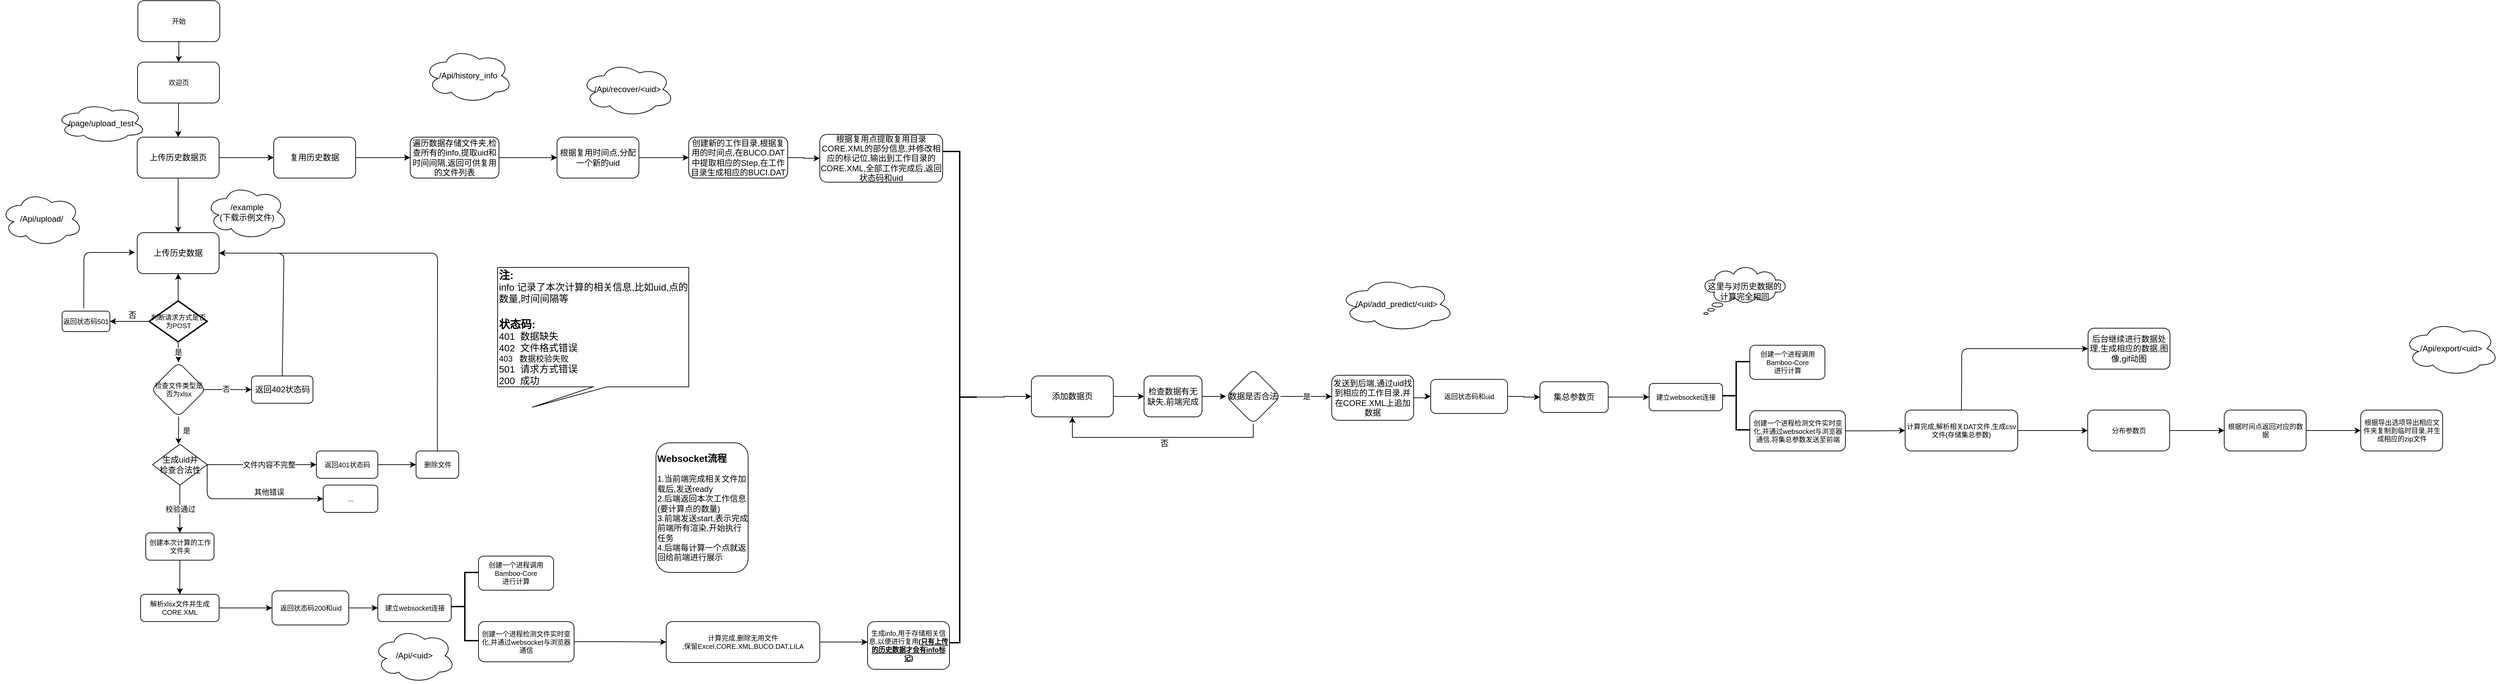 <mxfile version="14.6.9" type="github">
  <diagram name="Page-1" id="8ce9d11a-91a2-4d17-14d8-a56ed91bf033">
    <mxGraphModel dx="1038" dy="548" grid="1" gridSize="10" guides="1" tooltips="1" connect="1" arrows="1" fold="1" page="1" pageScale="1" pageWidth="1100" pageHeight="850" background="#ffffff" math="0" shadow="0">
      <root>
        <mxCell id="0" />
        <mxCell id="1" parent="0" />
        <mxCell id="sjyRoW3ZskKWko0Uvv0J-6" value="" style="edgeStyle=orthogonalEdgeStyle;rounded=0;orthogonalLoop=1;jettySize=auto;html=1;" parent="1" source="sjyRoW3ZskKWko0Uvv0J-1" target="sjyRoW3ZskKWko0Uvv0J-5" edge="1">
          <mxGeometry relative="1" as="geometry" />
        </mxCell>
        <mxCell id="sjyRoW3ZskKWko0Uvv0J-8" value="" style="edgeStyle=orthogonalEdgeStyle;rounded=0;orthogonalLoop=1;jettySize=auto;html=1;" parent="1" source="sjyRoW3ZskKWko0Uvv0J-1" target="sjyRoW3ZskKWko0Uvv0J-7" edge="1">
          <mxGeometry relative="1" as="geometry" />
        </mxCell>
        <mxCell id="sjyRoW3ZskKWko0Uvv0J-1" value="上传历史数据页" style="rounded=1;whiteSpace=wrap;html=1;" parent="1" vertex="1">
          <mxGeometry x="220" y="200" width="120" height="60" as="geometry" />
        </mxCell>
        <mxCell id="sjyRoW3ZskKWko0Uvv0J-5" value="上传历史数据" style="rounded=1;whiteSpace=wrap;html=1;" parent="1" vertex="1">
          <mxGeometry x="220" y="340" width="120" height="60" as="geometry" />
        </mxCell>
        <mxCell id="sjyRoW3ZskKWko0Uvv0J-60" value="" style="edgeStyle=orthogonalEdgeStyle;rounded=0;orthogonalLoop=1;jettySize=auto;html=1;fontSize=10;" parent="1" source="sjyRoW3ZskKWko0Uvv0J-7" target="sjyRoW3ZskKWko0Uvv0J-59" edge="1">
          <mxGeometry relative="1" as="geometry" />
        </mxCell>
        <mxCell id="sjyRoW3ZskKWko0Uvv0J-7" value="复用历史数据" style="rounded=1;whiteSpace=wrap;html=1;" parent="1" vertex="1">
          <mxGeometry x="420" y="200" width="120" height="60" as="geometry" />
        </mxCell>
        <mxCell id="sjyRoW3ZskKWko0Uvv0J-9" value="&lt;font style=&quot;font-size: 10px;&quot;&gt;检查文件类型是否为xlsx&lt;/font&gt;" style="rhombus;whiteSpace=wrap;html=1;rounded=1;fontSize=10;" parent="1" vertex="1">
          <mxGeometry x="240.5" y="530" width="80" height="80" as="geometry" />
        </mxCell>
        <mxCell id="sjyRoW3ZskKWko0Uvv0J-11" value="" style="endArrow=classic;html=1;exitX=0.415;exitY=0.993;exitDx=0;exitDy=0;exitPerimeter=0;" parent="1" edge="1">
          <mxGeometry relative="1" as="geometry">
            <mxPoint x="280.7" y="609.44" as="sourcePoint" />
            <mxPoint x="280.5" y="650" as="targetPoint" />
          </mxGeometry>
        </mxCell>
        <mxCell id="sjyRoW3ZskKWko0Uvv0J-12" value="是" style="edgeLabel;resizable=0;html=1;align=center;verticalAlign=middle;" parent="sjyRoW3ZskKWko0Uvv0J-11" connectable="0" vertex="1">
          <mxGeometry relative="1" as="geometry">
            <mxPoint x="11" as="offset" />
          </mxGeometry>
        </mxCell>
        <mxCell id="sjyRoW3ZskKWko0Uvv0J-13" value="" style="endArrow=classic;html=1;exitX=1;exitY=0.5;exitDx=0;exitDy=0;" parent="1" edge="1">
          <mxGeometry relative="1" as="geometry">
            <mxPoint x="317.5" y="570" as="sourcePoint" />
            <mxPoint x="387.5" y="570" as="targetPoint" />
            <Array as="points">
              <mxPoint x="347.5" y="570" />
            </Array>
          </mxGeometry>
        </mxCell>
        <mxCell id="sjyRoW3ZskKWko0Uvv0J-14" value="否" style="edgeLabel;resizable=0;html=1;align=center;verticalAlign=middle;" parent="sjyRoW3ZskKWko0Uvv0J-13" connectable="0" vertex="1">
          <mxGeometry relative="1" as="geometry">
            <mxPoint x="-3" y="-1" as="offset" />
          </mxGeometry>
        </mxCell>
        <mxCell id="sjyRoW3ZskKWko0Uvv0J-15" value="返回402状态码" style="rounded=1;whiteSpace=wrap;html=1;" parent="1" vertex="1">
          <mxGeometry x="387.5" y="550" width="90" height="40" as="geometry" />
        </mxCell>
        <mxCell id="sjyRoW3ZskKWko0Uvv0J-17" value="" style="endArrow=classic;html=1;exitX=0.5;exitY=0;exitDx=0;exitDy=0;entryX=1;entryY=0.5;entryDx=0;entryDy=0;" parent="1" source="sjyRoW3ZskKWko0Uvv0J-15" target="sjyRoW3ZskKWko0Uvv0J-5" edge="1">
          <mxGeometry width="50" height="50" relative="1" as="geometry">
            <mxPoint x="410" y="480" as="sourcePoint" />
            <mxPoint x="420" y="400" as="targetPoint" />
            <Array as="points">
              <mxPoint x="435" y="370" />
            </Array>
          </mxGeometry>
        </mxCell>
        <mxCell id="sjyRoW3ZskKWko0Uvv0J-18" value="生成uid并&lt;br&gt;检查合法性" style="rhombus;whiteSpace=wrap;html=1;" parent="1" vertex="1">
          <mxGeometry x="242.5" y="650" width="80" height="60" as="geometry" />
        </mxCell>
        <mxCell id="sjyRoW3ZskKWko0Uvv0J-22" value="" style="endArrow=classic;html=1;fontSize=10;entryX=0;entryY=0.5;entryDx=0;entryDy=0;" parent="1" target="sjyRoW3ZskKWko0Uvv0J-24" edge="1">
          <mxGeometry relative="1" as="geometry">
            <mxPoint x="322.5" y="680" as="sourcePoint" />
            <mxPoint x="442.5" y="680" as="targetPoint" />
          </mxGeometry>
        </mxCell>
        <mxCell id="sjyRoW3ZskKWko0Uvv0J-23" value="文件内容不完整" style="edgeLabel;resizable=0;html=1;align=center;verticalAlign=middle;" parent="sjyRoW3ZskKWko0Uvv0J-22" connectable="0" vertex="1">
          <mxGeometry relative="1" as="geometry">
            <mxPoint x="10" as="offset" />
          </mxGeometry>
        </mxCell>
        <mxCell id="ibiOvaf428c_ur1__1NF-15" value="" style="edgeStyle=orthogonalEdgeStyle;rounded=0;orthogonalLoop=1;jettySize=auto;html=1;" parent="1" source="sjyRoW3ZskKWko0Uvv0J-24" target="ibiOvaf428c_ur1__1NF-14" edge="1">
          <mxGeometry relative="1" as="geometry" />
        </mxCell>
        <mxCell id="sjyRoW3ZskKWko0Uvv0J-24" value="返回401状态码" style="rounded=1;whiteSpace=wrap;html=1;fontSize=10;" parent="1" vertex="1">
          <mxGeometry x="482.5" y="660" width="90" height="40" as="geometry" />
        </mxCell>
        <mxCell id="sjyRoW3ZskKWko0Uvv0J-25" value="" style="endArrow=classic;html=1;fontSize=10;exitX=1;exitY=0.5;exitDx=0;exitDy=0;entryX=0;entryY=0.5;entryDx=0;entryDy=0;" parent="1" source="sjyRoW3ZskKWko0Uvv0J-18" target="sjyRoW3ZskKWko0Uvv0J-27" edge="1">
          <mxGeometry relative="1" as="geometry">
            <mxPoint x="352.5" y="730" as="sourcePoint" />
            <mxPoint x="452.5" y="730" as="targetPoint" />
            <Array as="points">
              <mxPoint x="322.5" y="730" />
            </Array>
          </mxGeometry>
        </mxCell>
        <mxCell id="sjyRoW3ZskKWko0Uvv0J-26" value="其他错误" style="edgeLabel;resizable=0;html=1;align=center;verticalAlign=middle;" parent="sjyRoW3ZskKWko0Uvv0J-25" connectable="0" vertex="1">
          <mxGeometry relative="1" as="geometry">
            <mxPoint x="30" y="-10" as="offset" />
          </mxGeometry>
        </mxCell>
        <mxCell id="sjyRoW3ZskKWko0Uvv0J-27" value="..." style="rounded=1;whiteSpace=wrap;html=1;fontSize=10;" parent="1" vertex="1">
          <mxGeometry x="492.5" y="710" width="80" height="40" as="geometry" />
        </mxCell>
        <mxCell id="sjyRoW3ZskKWko0Uvv0J-30" value="" style="endArrow=classic;html=1;fontSize=10;exitX=0.5;exitY=1;exitDx=0;exitDy=0;" parent="1" source="sjyRoW3ZskKWko0Uvv0J-18" edge="1">
          <mxGeometry relative="1" as="geometry">
            <mxPoint x="232.5" y="790" as="sourcePoint" />
            <mxPoint x="282.5" y="780" as="targetPoint" />
          </mxGeometry>
        </mxCell>
        <mxCell id="sjyRoW3ZskKWko0Uvv0J-31" value="校验通过" style="edgeLabel;resizable=0;html=1;align=center;verticalAlign=middle;" parent="sjyRoW3ZskKWko0Uvv0J-30" connectable="0" vertex="1">
          <mxGeometry relative="1" as="geometry" />
        </mxCell>
        <mxCell id="sjyRoW3ZskKWko0Uvv0J-34" value="" style="edgeStyle=orthogonalEdgeStyle;rounded=0;orthogonalLoop=1;jettySize=auto;html=1;fontSize=10;" parent="1" source="sjyRoW3ZskKWko0Uvv0J-32" target="sjyRoW3ZskKWko0Uvv0J-33" edge="1">
          <mxGeometry relative="1" as="geometry" />
        </mxCell>
        <mxCell id="sjyRoW3ZskKWko0Uvv0J-32" value="创建本次计算的工作文件夹" style="rounded=1;whiteSpace=wrap;html=1;fontSize=10;" parent="1" vertex="1">
          <mxGeometry x="232.5" y="780" width="100" height="40" as="geometry" />
        </mxCell>
        <mxCell id="sjyRoW3ZskKWko0Uvv0J-49" value="" style="edgeStyle=orthogonalEdgeStyle;rounded=0;orthogonalLoop=1;jettySize=auto;html=1;fontSize=10;" parent="1" source="sjyRoW3ZskKWko0Uvv0J-33" target="sjyRoW3ZskKWko0Uvv0J-48" edge="1">
          <mxGeometry relative="1" as="geometry" />
        </mxCell>
        <mxCell id="sjyRoW3ZskKWko0Uvv0J-33" value="解析xlsx文件并生成CORE.XML" style="rounded=1;whiteSpace=wrap;html=1;fontSize=10;" parent="1" vertex="1">
          <mxGeometry x="225" y="870" width="115" height="40" as="geometry" />
        </mxCell>
        <mxCell id="sjyRoW3ZskKWko0Uvv0J-36" value="" style="edgeStyle=orthogonalEdgeStyle;rounded=0;orthogonalLoop=1;jettySize=auto;html=1;fontSize=10;" parent="1" source="sjyRoW3ZskKWko0Uvv0J-35" target="sjyRoW3ZskKWko0Uvv0J-5" edge="1">
          <mxGeometry relative="1" as="geometry" />
        </mxCell>
        <mxCell id="sjyRoW3ZskKWko0Uvv0J-42" value="" style="edgeStyle=orthogonalEdgeStyle;rounded=0;orthogonalLoop=1;jettySize=auto;html=1;fontSize=10;" parent="1" source="sjyRoW3ZskKWko0Uvv0J-35" target="sjyRoW3ZskKWko0Uvv0J-41" edge="1">
          <mxGeometry relative="1" as="geometry" />
        </mxCell>
        <mxCell id="sjyRoW3ZskKWko0Uvv0J-35" value="判断请求方式是否为POST" style="strokeWidth=2;html=1;shape=mxgraph.flowchart.decision;whiteSpace=wrap;fontSize=10;" parent="1" vertex="1">
          <mxGeometry x="237.5" y="440" width="85" height="60" as="geometry" />
        </mxCell>
        <mxCell id="sjyRoW3ZskKWko0Uvv0J-39" value="" style="endArrow=classic;html=1;fontSize=10;exitX=0.5;exitY=1;exitDx=0;exitDy=0;exitPerimeter=0;entryX=0.5;entryY=0;entryDx=0;entryDy=0;" parent="1" source="sjyRoW3ZskKWko0Uvv0J-35" target="sjyRoW3ZskKWko0Uvv0J-9" edge="1">
          <mxGeometry relative="1" as="geometry">
            <mxPoint x="280" y="520" as="sourcePoint" />
            <mxPoint x="380" y="520" as="targetPoint" />
          </mxGeometry>
        </mxCell>
        <mxCell id="sjyRoW3ZskKWko0Uvv0J-40" value="是" style="edgeLabel;resizable=0;html=1;align=center;verticalAlign=middle;" parent="sjyRoW3ZskKWko0Uvv0J-39" connectable="0" vertex="1">
          <mxGeometry relative="1" as="geometry" />
        </mxCell>
        <mxCell id="sjyRoW3ZskKWko0Uvv0J-41" value="返回状态码501" style="rounded=1;whiteSpace=wrap;html=1;fontSize=10;" parent="1" vertex="1">
          <mxGeometry x="110" y="455" width="70" height="30" as="geometry" />
        </mxCell>
        <mxCell id="sjyRoW3ZskKWko0Uvv0J-43" value="" style="endArrow=classic;html=1;fontSize=10;exitX=0.452;exitY=-0.139;exitDx=0;exitDy=0;exitPerimeter=0;entryX=-0.028;entryY=0.483;entryDx=0;entryDy=0;entryPerimeter=0;" parent="1" source="sjyRoW3ZskKWko0Uvv0J-41" target="sjyRoW3ZskKWko0Uvv0J-5" edge="1">
          <mxGeometry width="50" height="50" relative="1" as="geometry">
            <mxPoint x="130" y="440" as="sourcePoint" />
            <mxPoint x="180" y="390" as="targetPoint" />
            <Array as="points">
              <mxPoint x="142" y="369" />
            </Array>
          </mxGeometry>
        </mxCell>
        <mxCell id="sjyRoW3ZskKWko0Uvv0J-46" value="" style="edgeStyle=orthogonalEdgeStyle;rounded=0;orthogonalLoop=1;jettySize=auto;html=1;fontSize=10;" parent="1" source="sjyRoW3ZskKWko0Uvv0J-44" target="sjyRoW3ZskKWko0Uvv0J-45" edge="1">
          <mxGeometry relative="1" as="geometry" />
        </mxCell>
        <mxCell id="sjyRoW3ZskKWko0Uvv0J-44" value="开始" style="rounded=1;whiteSpace=wrap;html=1;fontSize=10;" parent="1" vertex="1">
          <mxGeometry x="221" width="120" height="60" as="geometry" />
        </mxCell>
        <mxCell id="sjyRoW3ZskKWko0Uvv0J-47" value="" style="edgeStyle=orthogonalEdgeStyle;rounded=0;orthogonalLoop=1;jettySize=auto;html=1;fontSize=10;" parent="1" source="sjyRoW3ZskKWko0Uvv0J-45" target="sjyRoW3ZskKWko0Uvv0J-1" edge="1">
          <mxGeometry relative="1" as="geometry" />
        </mxCell>
        <mxCell id="sjyRoW3ZskKWko0Uvv0J-45" value="欢迎页" style="whiteSpace=wrap;html=1;rounded=1;fontSize=10;" parent="1" vertex="1">
          <mxGeometry x="220.5" y="90" width="120" height="60" as="geometry" />
        </mxCell>
        <mxCell id="sjyRoW3ZskKWko0Uvv0J-52" value="" style="edgeStyle=orthogonalEdgeStyle;rounded=0;orthogonalLoop=1;jettySize=auto;html=1;fontSize=10;" parent="1" source="sjyRoW3ZskKWko0Uvv0J-48" target="sjyRoW3ZskKWko0Uvv0J-51" edge="1">
          <mxGeometry relative="1" as="geometry" />
        </mxCell>
        <mxCell id="sjyRoW3ZskKWko0Uvv0J-48" value="返回状态码200和uid" style="whiteSpace=wrap;html=1;rounded=1;fontSize=10;" parent="1" vertex="1">
          <mxGeometry x="417.5" y="865" width="112.5" height="50" as="geometry" />
        </mxCell>
        <mxCell id="sjyRoW3ZskKWko0Uvv0J-50" value="&lt;span&gt;创建一个进程调用Bamboo-Core&lt;br&gt;进行计算&lt;/span&gt;" style="rounded=1;whiteSpace=wrap;html=1;fontSize=10;" parent="1" vertex="1">
          <mxGeometry x="720" y="814" width="110" height="50" as="geometry" />
        </mxCell>
        <mxCell id="sjyRoW3ZskKWko0Uvv0J-51" value="建立websocket连接" style="whiteSpace=wrap;html=1;rounded=1;fontSize=10;" parent="1" vertex="1">
          <mxGeometry x="572.5" y="870" width="107.5" height="40" as="geometry" />
        </mxCell>
        <mxCell id="sjyRoW3ZskKWko0Uvv0J-58" value="" style="edgeStyle=orthogonalEdgeStyle;rounded=0;orthogonalLoop=1;jettySize=auto;html=1;fontSize=10;" parent="1" source="sjyRoW3ZskKWko0Uvv0J-53" target="sjyRoW3ZskKWko0Uvv0J-57" edge="1">
          <mxGeometry relative="1" as="geometry" />
        </mxCell>
        <mxCell id="sjyRoW3ZskKWko0Uvv0J-53" value="创建一个进程检测文件实时变化,并通过websocket与浏览器通信" style="rounded=1;whiteSpace=wrap;html=1;fontSize=10;" parent="1" vertex="1">
          <mxGeometry x="720" y="910" width="140" height="59" as="geometry" />
        </mxCell>
        <mxCell id="sjyRoW3ZskKWko0Uvv0J-54" value="" style="strokeWidth=2;html=1;shape=mxgraph.flowchart.annotation_2;align=left;labelPosition=right;pointerEvents=1;fontSize=10;" parent="1" vertex="1">
          <mxGeometry x="680" y="838" width="40" height="100" as="geometry" />
        </mxCell>
        <mxCell id="N0Wv4M1Y-z_XW3o_LYuf-2" value="" style="edgeStyle=orthogonalEdgeStyle;rounded=0;orthogonalLoop=1;jettySize=auto;html=1;" edge="1" parent="1" source="sjyRoW3ZskKWko0Uvv0J-57" target="N0Wv4M1Y-z_XW3o_LYuf-1">
          <mxGeometry relative="1" as="geometry">
            <Array as="points">
              <mxPoint x="1240" y="940" />
              <mxPoint x="1240" y="940" />
            </Array>
          </mxGeometry>
        </mxCell>
        <mxCell id="sjyRoW3ZskKWko0Uvv0J-57" value="计算完成,删除无用文件&lt;br&gt;,保留Excel,CORE.XML,BUCO.DAT,LILA" style="whiteSpace=wrap;html=1;rounded=1;fontSize=10;" parent="1" vertex="1">
          <mxGeometry x="995" y="910" width="225" height="60" as="geometry" />
        </mxCell>
        <mxCell id="sjyRoW3ZskKWko0Uvv0J-62" value="" style="edgeStyle=orthogonalEdgeStyle;rounded=0;orthogonalLoop=1;jettySize=auto;html=1;fontSize=10;" parent="1" source="sjyRoW3ZskKWko0Uvv0J-59" target="sjyRoW3ZskKWko0Uvv0J-61" edge="1">
          <mxGeometry relative="1" as="geometry" />
        </mxCell>
        <mxCell id="sjyRoW3ZskKWko0Uvv0J-59" value="遍历数据存储文件夹,检查所有的info,提取uid和时间间隔,返回可供复用的文件列表" style="rounded=1;whiteSpace=wrap;html=1;" parent="1" vertex="1">
          <mxGeometry x="620" y="200" width="130" height="60" as="geometry" />
        </mxCell>
        <mxCell id="sjyRoW3ZskKWko0Uvv0J-64" value="" style="edgeStyle=orthogonalEdgeStyle;rounded=0;orthogonalLoop=1;jettySize=auto;html=1;fontSize=10;" parent="1" source="sjyRoW3ZskKWko0Uvv0J-61" target="sjyRoW3ZskKWko0Uvv0J-63" edge="1">
          <mxGeometry relative="1" as="geometry" />
        </mxCell>
        <mxCell id="sjyRoW3ZskKWko0Uvv0J-61" value="根据复用时间点,分配一个新的uid" style="rounded=1;whiteSpace=wrap;html=1;" parent="1" vertex="1">
          <mxGeometry x="835" y="200" width="120" height="60" as="geometry" />
        </mxCell>
        <mxCell id="N0Wv4M1Y-z_XW3o_LYuf-6" value="" style="edgeStyle=orthogonalEdgeStyle;rounded=0;orthogonalLoop=1;jettySize=auto;html=1;" edge="1" parent="1" source="sjyRoW3ZskKWko0Uvv0J-63" target="N0Wv4M1Y-z_XW3o_LYuf-5">
          <mxGeometry relative="1" as="geometry" />
        </mxCell>
        <mxCell id="sjyRoW3ZskKWko0Uvv0J-63" value="创建新的工作目录,根据复用的时间点,在BUCO.DAT中提取相应的Step,在工作目录生成相应的BUCI.DAT" style="rounded=1;whiteSpace=wrap;html=1;" parent="1" vertex="1">
          <mxGeometry x="1028" y="200" width="145" height="60" as="geometry" />
        </mxCell>
        <mxCell id="N0Wv4M1Y-z_XW3o_LYuf-4" value="" style="edgeStyle=orthogonalEdgeStyle;rounded=0;orthogonalLoop=1;jettySize=auto;html=1;" edge="1" parent="1" source="sjyRoW3ZskKWko0Uvv0J-65" target="sjyRoW3ZskKWko0Uvv0J-67">
          <mxGeometry relative="1" as="geometry" />
        </mxCell>
        <mxCell id="sjyRoW3ZskKWko0Uvv0J-65" value="" style="strokeWidth=2;html=1;shape=mxgraph.flowchart.annotation_2;align=left;labelPosition=right;pointerEvents=1;fontSize=10;rotation=-180;" parent="1" vertex="1">
          <mxGeometry x="1400" y="221" width="50" height="720" as="geometry" />
        </mxCell>
        <mxCell id="sjyRoW3ZskKWko0Uvv0J-66" value="&lt;font&gt;&lt;font style=&quot;font-size: 16px&quot;&gt;&lt;b&gt;注:&lt;/b&gt;&lt;/font&gt;&lt;br&gt;&lt;span style=&quot;font-size: 14px&quot;&gt;info 记录了本次计算的相关信息,比如uid,点的数量,时间间隔等&lt;/span&gt;&lt;br&gt;&lt;b&gt;&lt;font style=&quot;font-size: 16px&quot;&gt;&lt;br&gt;状态码:&lt;/font&gt;&lt;/b&gt;&lt;br&gt;&lt;span style=&quot;font-size: 14px&quot;&gt;401&amp;nbsp; 数据缺失&lt;/span&gt;&lt;br&gt;&lt;span style=&quot;font-size: 14px&quot;&gt;402&amp;nbsp; 文件格式错误&lt;br&gt;&lt;/span&gt;403&amp;nbsp; &amp;nbsp;数据校验失败&lt;br&gt;&lt;span style=&quot;font-size: 14px&quot;&gt;501&amp;nbsp; 请求方式错误&lt;/span&gt;&lt;br&gt;&lt;span style=&quot;font-size: 14px&quot;&gt;200&amp;nbsp; 成功&lt;/span&gt;&lt;/font&gt;" style="shape=callout;whiteSpace=wrap;html=1;perimeter=calloutPerimeter;fontSize=12;position2=0.18;align=left;" parent="1" vertex="1">
          <mxGeometry x="748" y="391" width="280" height="205" as="geometry" />
        </mxCell>
        <mxCell id="sjyRoW3ZskKWko0Uvv0J-69" value="" style="edgeStyle=orthogonalEdgeStyle;rounded=0;orthogonalLoop=1;jettySize=auto;html=1;fontSize=12;" parent="1" source="sjyRoW3ZskKWko0Uvv0J-67" edge="1">
          <mxGeometry relative="1" as="geometry">
            <mxPoint x="1695" y="580" as="targetPoint" />
          </mxGeometry>
        </mxCell>
        <mxCell id="sjyRoW3ZskKWko0Uvv0J-67" value="添加数据页" style="rounded=1;whiteSpace=wrap;html=1;fontSize=12;" parent="1" vertex="1">
          <mxGeometry x="1530" y="550" width="120" height="60" as="geometry" />
        </mxCell>
        <mxCell id="sjyRoW3ZskKWko0Uvv0J-71" value="" style="edgeStyle=orthogonalEdgeStyle;rounded=0;orthogonalLoop=1;jettySize=auto;html=1;fontSize=12;" parent="1" source="sjyRoW3ZskKWko0Uvv0J-68" target="sjyRoW3ZskKWko0Uvv0J-70" edge="1">
          <mxGeometry relative="1" as="geometry" />
        </mxCell>
        <mxCell id="sjyRoW3ZskKWko0Uvv0J-68" value="检查数据有无缺失,前端完成" style="whiteSpace=wrap;html=1;rounded=1;" parent="1" vertex="1">
          <mxGeometry x="1695" y="550" width="85" height="60" as="geometry" />
        </mxCell>
        <mxCell id="sjyRoW3ZskKWko0Uvv0J-78" value="" style="edgeStyle=orthogonalEdgeStyle;rounded=0;orthogonalLoop=1;jettySize=auto;html=1;fontSize=12;entryX=0.5;entryY=1;entryDx=0;entryDy=0;" parent="1" source="sjyRoW3ZskKWko0Uvv0J-70" target="sjyRoW3ZskKWko0Uvv0J-67" edge="1">
          <mxGeometry relative="1" as="geometry">
            <mxPoint x="1855" y="660" as="targetPoint" />
            <Array as="points">
              <mxPoint x="1855" y="640" />
              <mxPoint x="1590" y="640" />
            </Array>
          </mxGeometry>
        </mxCell>
        <mxCell id="sjyRoW3ZskKWko0Uvv0J-70" value="数据是否合法" style="rhombus;whiteSpace=wrap;html=1;rounded=1;" parent="1" vertex="1">
          <mxGeometry x="1815" y="540" width="80" height="80" as="geometry" />
        </mxCell>
        <mxCell id="sjyRoW3ZskKWko0Uvv0J-80" value="否" style="text;html=1;strokeColor=none;fillColor=none;align=center;verticalAlign=middle;whiteSpace=wrap;rounded=0;fontSize=12;" parent="1" vertex="1">
          <mxGeometry x="1705" y="638" width="40" height="22" as="geometry" />
        </mxCell>
        <mxCell id="sjyRoW3ZskKWko0Uvv0J-81" value="" style="endArrow=classic;html=1;fontSize=12;" parent="1" edge="1">
          <mxGeometry relative="1" as="geometry">
            <mxPoint x="1895" y="580" as="sourcePoint" />
            <mxPoint x="1970" y="580" as="targetPoint" />
          </mxGeometry>
        </mxCell>
        <mxCell id="sjyRoW3ZskKWko0Uvv0J-82" value="是" style="edgeLabel;resizable=0;html=1;align=center;verticalAlign=middle;" parent="sjyRoW3ZskKWko0Uvv0J-81" connectable="0" vertex="1">
          <mxGeometry relative="1" as="geometry" />
        </mxCell>
        <mxCell id="sjyRoW3ZskKWko0Uvv0J-92" value="" style="edgeStyle=orthogonalEdgeStyle;rounded=0;orthogonalLoop=1;jettySize=auto;html=1;fontSize=12;" parent="1" source="sjyRoW3ZskKWko0Uvv0J-83" target="sjyRoW3ZskKWko0Uvv0J-85" edge="1">
          <mxGeometry relative="1" as="geometry" />
        </mxCell>
        <mxCell id="sjyRoW3ZskKWko0Uvv0J-83" value="发送到后端,通过uid找到相应的工作目录,并在CORE.XML上追加数据" style="rounded=1;whiteSpace=wrap;html=1;fontSize=12;" parent="1" vertex="1">
          <mxGeometry x="1970" y="549" width="120" height="66" as="geometry" />
        </mxCell>
        <mxCell id="sjyRoW3ZskKWko0Uvv0J-99" value="" style="edgeStyle=orthogonalEdgeStyle;rounded=0;orthogonalLoop=1;jettySize=auto;html=1;fontSize=12;" parent="1" source="sjyRoW3ZskKWko0Uvv0J-85" target="sjyRoW3ZskKWko0Uvv0J-98" edge="1">
          <mxGeometry relative="1" as="geometry" />
        </mxCell>
        <mxCell id="sjyRoW3ZskKWko0Uvv0J-85" value="返回状态码和uid" style="whiteSpace=wrap;html=1;rounded=1;fontSize=10;" parent="1" vertex="1">
          <mxGeometry x="2115" y="555" width="112.5" height="50" as="geometry" />
        </mxCell>
        <mxCell id="sjyRoW3ZskKWko0Uvv0J-86" value="&lt;span&gt;创建一个进程调用Bamboo-Core&lt;br&gt;进行计算&lt;/span&gt;" style="rounded=1;whiteSpace=wrap;html=1;fontSize=10;" parent="1" vertex="1">
          <mxGeometry x="2582.5" y="505" width="110" height="50" as="geometry" />
        </mxCell>
        <mxCell id="sjyRoW3ZskKWko0Uvv0J-87" value="建立websocket连接" style="whiteSpace=wrap;html=1;rounded=1;fontSize=10;" parent="1" vertex="1">
          <mxGeometry x="2435" y="561" width="107.5" height="40" as="geometry" />
        </mxCell>
        <mxCell id="sjyRoW3ZskKWko0Uvv0J-88" value="" style="edgeStyle=orthogonalEdgeStyle;rounded=0;orthogonalLoop=1;jettySize=auto;html=1;fontSize=10;" parent="1" source="sjyRoW3ZskKWko0Uvv0J-89" target="sjyRoW3ZskKWko0Uvv0J-91" edge="1">
          <mxGeometry relative="1" as="geometry" />
        </mxCell>
        <mxCell id="sjyRoW3ZskKWko0Uvv0J-89" value="创建一个进程检测文件实时变化,并通过websocket与浏览器通信,将集总参数发送至前端" style="rounded=1;whiteSpace=wrap;html=1;fontSize=10;" parent="1" vertex="1">
          <mxGeometry x="2582.5" y="601" width="140" height="59" as="geometry" />
        </mxCell>
        <mxCell id="sjyRoW3ZskKWko0Uvv0J-90" value="" style="strokeWidth=2;html=1;shape=mxgraph.flowchart.annotation_2;align=left;labelPosition=right;pointerEvents=1;fontSize=10;" parent="1" vertex="1">
          <mxGeometry x="2542.5" y="529" width="40" height="100" as="geometry" />
        </mxCell>
        <mxCell id="sjyRoW3ZskKWko0Uvv0J-94" value="" style="edgeStyle=orthogonalEdgeStyle;rounded=0;orthogonalLoop=1;jettySize=auto;html=1;fontSize=12;" parent="1" source="sjyRoW3ZskKWko0Uvv0J-91" target="sjyRoW3ZskKWko0Uvv0J-93" edge="1">
          <mxGeometry relative="1" as="geometry" />
        </mxCell>
        <mxCell id="sjyRoW3ZskKWko0Uvv0J-91" value="计算完成,解析相关DAT文件,生成csv文件(存储集总参数)" style="whiteSpace=wrap;html=1;rounded=1;fontSize=10;" parent="1" vertex="1">
          <mxGeometry x="2810" y="600" width="165" height="60" as="geometry" />
        </mxCell>
        <mxCell id="sjyRoW3ZskKWko0Uvv0J-102" value="" style="edgeStyle=orthogonalEdgeStyle;rounded=0;orthogonalLoop=1;jettySize=auto;html=1;fontSize=12;" parent="1" source="sjyRoW3ZskKWko0Uvv0J-93" target="sjyRoW3ZskKWko0Uvv0J-101" edge="1">
          <mxGeometry relative="1" as="geometry" />
        </mxCell>
        <mxCell id="sjyRoW3ZskKWko0Uvv0J-93" value="分布参数页" style="whiteSpace=wrap;html=1;rounded=1;fontSize=10;" parent="1" vertex="1">
          <mxGeometry x="3077.5" y="600" width="120" height="60" as="geometry" />
        </mxCell>
        <mxCell id="sjyRoW3ZskKWko0Uvv0J-100" value="" style="edgeStyle=orthogonalEdgeStyle;rounded=0;orthogonalLoop=1;jettySize=auto;html=1;fontSize=12;" parent="1" source="sjyRoW3ZskKWko0Uvv0J-98" target="sjyRoW3ZskKWko0Uvv0J-87" edge="1">
          <mxGeometry relative="1" as="geometry" />
        </mxCell>
        <mxCell id="sjyRoW3ZskKWko0Uvv0J-98" value="集总参数页" style="rounded=1;whiteSpace=wrap;html=1;fontSize=12;" parent="1" vertex="1">
          <mxGeometry x="2275" y="558.5" width="100" height="45" as="geometry" />
        </mxCell>
        <mxCell id="sjyRoW3ZskKWko0Uvv0J-104" value="" style="edgeStyle=orthogonalEdgeStyle;rounded=0;orthogonalLoop=1;jettySize=auto;html=1;fontSize=12;" parent="1" source="sjyRoW3ZskKWko0Uvv0J-101" target="sjyRoW3ZskKWko0Uvv0J-103" edge="1">
          <mxGeometry relative="1" as="geometry" />
        </mxCell>
        <mxCell id="sjyRoW3ZskKWko0Uvv0J-101" value="根据时间点返回对应的数据" style="whiteSpace=wrap;html=1;rounded=1;fontSize=10;" parent="1" vertex="1">
          <mxGeometry x="3277.5" y="600" width="120" height="60" as="geometry" />
        </mxCell>
        <mxCell id="sjyRoW3ZskKWko0Uvv0J-103" value="根据导出选项导出相应文件夹复制到临时目录,并生成相应的zip文件" style="whiteSpace=wrap;html=1;rounded=1;fontSize=10;" parent="1" vertex="1">
          <mxGeometry x="3477.5" y="600" width="120" height="60" as="geometry" />
        </mxCell>
        <mxCell id="ibiOvaf428c_ur1__1NF-1" value="否" style="text;html=1;strokeColor=none;fillColor=none;align=center;verticalAlign=middle;whiteSpace=wrap;rounded=0;" parent="1" vertex="1">
          <mxGeometry x="193" y="451" width="40" height="20" as="geometry" />
        </mxCell>
        <mxCell id="ibiOvaf428c_ur1__1NF-14" value="删除文件" style="whiteSpace=wrap;html=1;rounded=1;fontSize=10;" parent="1" vertex="1">
          <mxGeometry x="628.5" y="660" width="62.5" height="40" as="geometry" />
        </mxCell>
        <mxCell id="ibiOvaf428c_ur1__1NF-16" value="" style="endArrow=classic;html=1;exitX=0.5;exitY=0;exitDx=0;exitDy=0;" parent="1" source="ibiOvaf428c_ur1__1NF-14" edge="1">
          <mxGeometry width="50" height="50" relative="1" as="geometry">
            <mxPoint x="590" y="620" as="sourcePoint" />
            <mxPoint x="340" y="370" as="targetPoint" />
            <Array as="points">
              <mxPoint x="660" y="370" />
            </Array>
          </mxGeometry>
        </mxCell>
        <mxCell id="ibiOvaf428c_ur1__1NF-25" value="&lt;b style=&quot;font-size: 14px&quot;&gt;Websocket流程&lt;br&gt;&lt;/b&gt;&lt;br&gt;1.当前端完成相关文件加载后,发送ready&lt;br&gt;2.后端返回本次工作信息(要计算点的数量)&lt;br&gt;3.前端发送start,表示完成前端所有渲染,开始执行任务&lt;br&gt;&lt;div&gt;&lt;span&gt;4.后端每计算一个点就返回给前端进行展示&lt;/span&gt;&lt;/div&gt;" style="rounded=1;whiteSpace=wrap;html=1;align=left;" parent="1" vertex="1">
          <mxGeometry x="980" y="648" width="135" height="190" as="geometry" />
        </mxCell>
        <mxCell id="ibiOvaf428c_ur1__1NF-27" value="&lt;span&gt;这里与对历史数据的&lt;/span&gt;&lt;br&gt;&lt;span&gt;计算完全相同&lt;/span&gt;" style="whiteSpace=wrap;html=1;shape=mxgraph.basic.cloud_callout" parent="1" vertex="1">
          <mxGeometry x="2515" y="391" width="120" height="69" as="geometry" />
        </mxCell>
        <mxCell id="N0Wv4M1Y-z_XW3o_LYuf-1" value="生成info,用于存储相关信息,以便进行复用&lt;u&gt;&lt;b&gt;(只有上传的历史数据才会有info标记)&lt;/b&gt;&lt;/u&gt;" style="rounded=1;whiteSpace=wrap;html=1;fontSize=10;" vertex="1" parent="1">
          <mxGeometry x="1290" y="910" width="120" height="70" as="geometry" />
        </mxCell>
        <mxCell id="N0Wv4M1Y-z_XW3o_LYuf-5" value="根据复用点提取复用目录CORE.XML的部分信息,并修改相应的标记位,输出到工作目录的CORE.XML,全部工作完成后,返回状态码和uid" style="whiteSpace=wrap;html=1;rounded=1;" vertex="1" parent="1">
          <mxGeometry x="1220" y="196" width="180" height="70" as="geometry" />
        </mxCell>
        <mxCell id="N0Wv4M1Y-z_XW3o_LYuf-7" value="后台继续进行数据处理,生成相应的数据,图像,gif动图" style="rounded=1;whiteSpace=wrap;html=1;" vertex="1" parent="1">
          <mxGeometry x="3078" y="480" width="120" height="60" as="geometry" />
        </mxCell>
        <mxCell id="N0Wv4M1Y-z_XW3o_LYuf-8" value="" style="endArrow=classic;html=1;exitX=0.5;exitY=0;exitDx=0;exitDy=0;entryX=0;entryY=0.5;entryDx=0;entryDy=0;" edge="1" parent="1" source="sjyRoW3ZskKWko0Uvv0J-91" target="N0Wv4M1Y-z_XW3o_LYuf-7">
          <mxGeometry width="50" height="50" relative="1" as="geometry">
            <mxPoint x="2900" y="570" as="sourcePoint" />
            <mxPoint x="2950" y="520" as="targetPoint" />
            <Array as="points">
              <mxPoint x="2893" y="510" />
            </Array>
          </mxGeometry>
        </mxCell>
        <mxCell id="N0Wv4M1Y-z_XW3o_LYuf-10" value="/Api/upload/" style="ellipse;shape=cloud;whiteSpace=wrap;html=1;" vertex="1" parent="1">
          <mxGeometry x="20" y="280" width="120" height="80" as="geometry" />
        </mxCell>
        <mxCell id="N0Wv4M1Y-z_XW3o_LYuf-11" value="/Api/recover/&amp;lt;uid&amp;gt;" style="ellipse;shape=cloud;whiteSpace=wrap;html=1;" vertex="1" parent="1">
          <mxGeometry x="870" y="90" width="137" height="80" as="geometry" />
        </mxCell>
        <mxCell id="N0Wv4M1Y-z_XW3o_LYuf-12" value="/Api/export/&amp;lt;uid&amp;gt;" style="ellipse;shape=cloud;whiteSpace=wrap;html=1;" vertex="1" parent="1">
          <mxGeometry x="3540" y="470" width="140" height="80" as="geometry" />
        </mxCell>
        <mxCell id="N0Wv4M1Y-z_XW3o_LYuf-13" value="/Api/add_predict/&amp;lt;uid&amp;gt;" style="ellipse;shape=cloud;whiteSpace=wrap;html=1;" vertex="1" parent="1">
          <mxGeometry x="1980" y="405" width="170" height="80" as="geometry" />
        </mxCell>
        <mxCell id="N0Wv4M1Y-z_XW3o_LYuf-14" value="/Api/history_info" style="ellipse;shape=cloud;whiteSpace=wrap;html=1;" vertex="1" parent="1">
          <mxGeometry x="640" y="70" width="130" height="80" as="geometry" />
        </mxCell>
        <mxCell id="N0Wv4M1Y-z_XW3o_LYuf-15" value="/Api/&amp;lt;uid&amp;gt;" style="ellipse;shape=cloud;whiteSpace=wrap;html=1;" vertex="1" parent="1">
          <mxGeometry x="566" y="920" width="120" height="80" as="geometry" />
        </mxCell>
        <mxCell id="N0Wv4M1Y-z_XW3o_LYuf-16" value="/example&lt;br&gt;(下载示例文件)" style="ellipse;shape=cloud;whiteSpace=wrap;html=1;" vertex="1" parent="1">
          <mxGeometry x="320.5" y="270" width="120" height="80" as="geometry" />
        </mxCell>
        <mxCell id="N0Wv4M1Y-z_XW3o_LYuf-17" value="/page/upload_test" style="ellipse;shape=cloud;whiteSpace=wrap;html=1;" vertex="1" parent="1">
          <mxGeometry x="101" y="150" width="132" height="59" as="geometry" />
        </mxCell>
      </root>
    </mxGraphModel>
  </diagram>
</mxfile>

